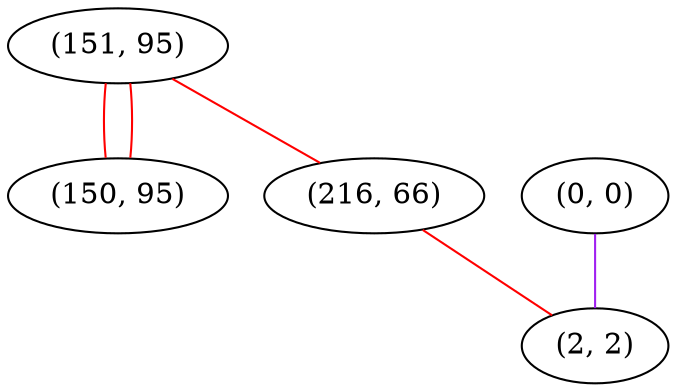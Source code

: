 graph "" {
"(151, 95)";
"(0, 0)";
"(150, 95)";
"(216, 66)";
"(2, 2)";
"(151, 95)" -- "(150, 95)"  [color=red, key=0, weight=1];
"(151, 95)" -- "(150, 95)"  [color=red, key=1, weight=1];
"(151, 95)" -- "(216, 66)"  [color=red, key=0, weight=1];
"(0, 0)" -- "(2, 2)"  [color=purple, key=0, weight=4];
"(216, 66)" -- "(2, 2)"  [color=red, key=0, weight=1];
}
